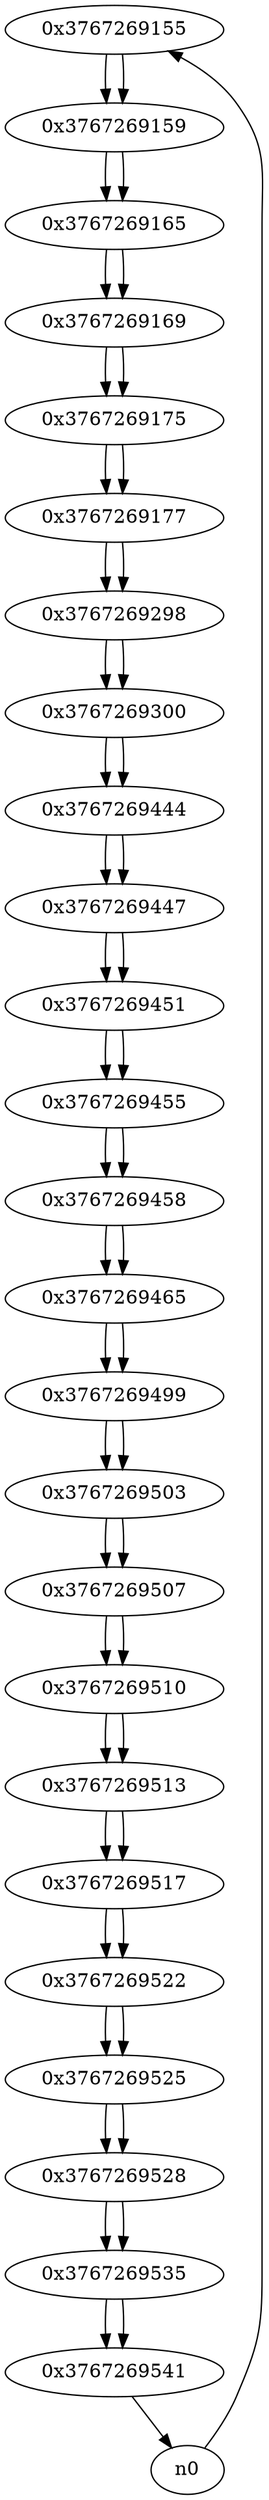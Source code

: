 digraph G{
/* nodes */
  n1 [label="0x3767269155"]
  n2 [label="0x3767269159"]
  n3 [label="0x3767269165"]
  n4 [label="0x3767269169"]
  n5 [label="0x3767269175"]
  n6 [label="0x3767269177"]
  n7 [label="0x3767269298"]
  n8 [label="0x3767269300"]
  n9 [label="0x3767269444"]
  n10 [label="0x3767269447"]
  n11 [label="0x3767269451"]
  n12 [label="0x3767269455"]
  n13 [label="0x3767269458"]
  n14 [label="0x3767269465"]
  n15 [label="0x3767269499"]
  n16 [label="0x3767269503"]
  n17 [label="0x3767269507"]
  n18 [label="0x3767269510"]
  n19 [label="0x3767269513"]
  n20 [label="0x3767269517"]
  n21 [label="0x3767269522"]
  n22 [label="0x3767269525"]
  n23 [label="0x3767269528"]
  n24 [label="0x3767269535"]
  n25 [label="0x3767269541"]
/* edges */
n1 -> n2;
n0 -> n1;
n2 -> n3;
n1 -> n2;
n3 -> n4;
n2 -> n3;
n4 -> n5;
n3 -> n4;
n5 -> n6;
n4 -> n5;
n6 -> n7;
n5 -> n6;
n7 -> n8;
n6 -> n7;
n8 -> n9;
n7 -> n8;
n9 -> n10;
n8 -> n9;
n10 -> n11;
n9 -> n10;
n11 -> n12;
n10 -> n11;
n12 -> n13;
n11 -> n12;
n13 -> n14;
n12 -> n13;
n14 -> n15;
n13 -> n14;
n15 -> n16;
n14 -> n15;
n16 -> n17;
n15 -> n16;
n17 -> n18;
n16 -> n17;
n18 -> n19;
n17 -> n18;
n19 -> n20;
n18 -> n19;
n20 -> n21;
n19 -> n20;
n21 -> n22;
n20 -> n21;
n22 -> n23;
n21 -> n22;
n23 -> n24;
n22 -> n23;
n24 -> n25;
n23 -> n24;
n25 -> n0;
n24 -> n25;
}
